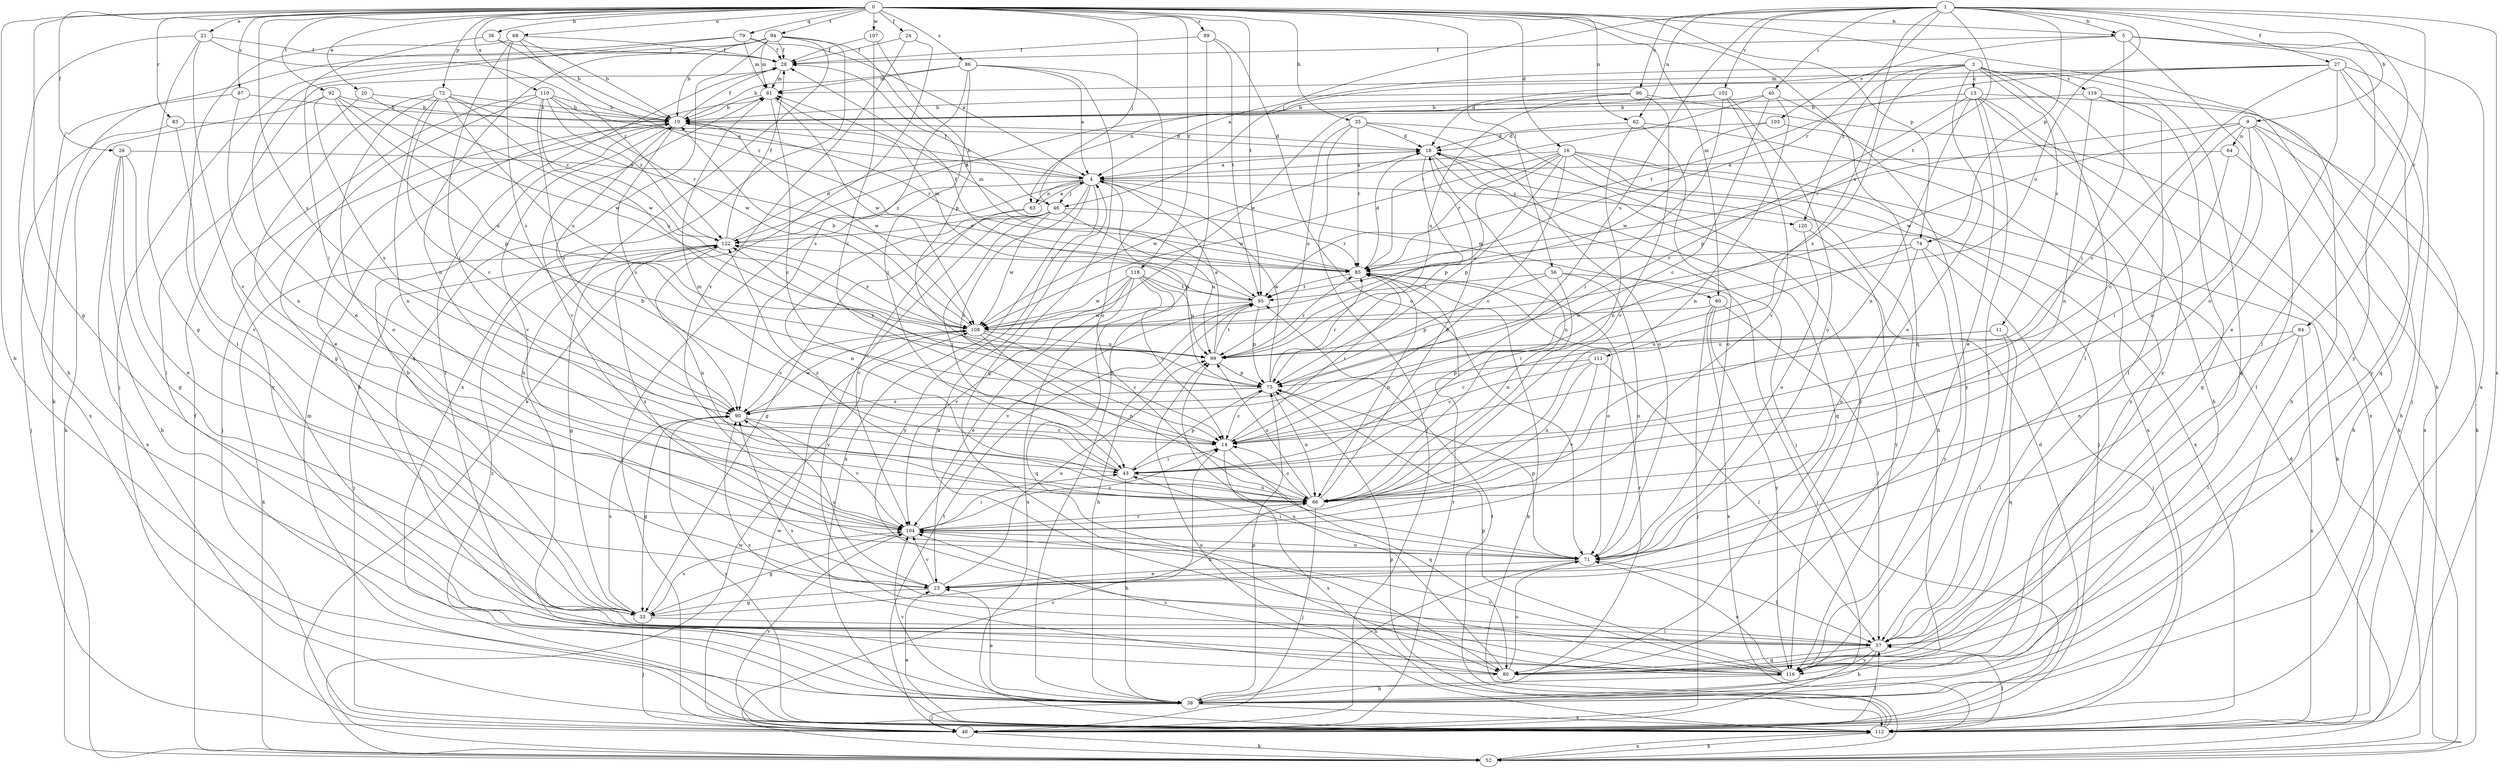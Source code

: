 strict digraph  {
0;
1;
3;
4;
5;
9;
10;
11;
13;
14;
16;
18;
20;
21;
23;
24;
26;
27;
28;
33;
35;
36;
38;
40;
43;
46;
48;
52;
56;
57;
60;
61;
62;
63;
64;
66;
68;
71;
72;
74;
75;
79;
80;
83;
84;
85;
86;
87;
89;
90;
92;
94;
95;
96;
99;
102;
103;
104;
107;
108;
110;
111;
112;
116;
118;
119;
120;
122;
0 -> 5  [label=b];
0 -> 16  [label=d];
0 -> 20  [label=e];
0 -> 21  [label=e];
0 -> 24  [label=f];
0 -> 26  [label=f];
0 -> 33  [label=g];
0 -> 35  [label=h];
0 -> 36  [label=h];
0 -> 38  [label=h];
0 -> 46  [label=j];
0 -> 52  [label=k];
0 -> 56  [label=l];
0 -> 60  [label=m];
0 -> 62  [label=n];
0 -> 68  [label=o];
0 -> 72  [label=p];
0 -> 74  [label=p];
0 -> 79  [label=q];
0 -> 80  [label=q];
0 -> 83  [label=r];
0 -> 86  [label=s];
0 -> 87  [label=s];
0 -> 89  [label=s];
0 -> 90  [label=s];
0 -> 92  [label=t];
0 -> 94  [label=t];
0 -> 95  [label=t];
0 -> 107  [label=w];
0 -> 110  [label=x];
0 -> 118  [label=z];
1 -> 5  [label=b];
1 -> 9  [label=b];
1 -> 27  [label=f];
1 -> 40  [label=i];
1 -> 46  [label=j];
1 -> 62  [label=n];
1 -> 74  [label=p];
1 -> 84  [label=r];
1 -> 85  [label=r];
1 -> 90  [label=s];
1 -> 95  [label=t];
1 -> 96  [label=u];
1 -> 99  [label=u];
1 -> 102  [label=v];
1 -> 111  [label=x];
1 -> 112  [label=x];
3 -> 4  [label=a];
3 -> 11  [label=c];
3 -> 13  [label=c];
3 -> 23  [label=e];
3 -> 57  [label=l];
3 -> 63  [label=n];
3 -> 80  [label=q];
3 -> 90  [label=s];
3 -> 116  [label=y];
3 -> 119  [label=z];
3 -> 120  [label=z];
4 -> 10  [label=b];
4 -> 14  [label=c];
4 -> 46  [label=j];
4 -> 48  [label=j];
4 -> 60  [label=m];
4 -> 63  [label=n];
4 -> 75  [label=p];
4 -> 112  [label=x];
4 -> 116  [label=y];
4 -> 120  [label=z];
4 -> 122  [label=z];
5 -> 28  [label=f];
5 -> 43  [label=i];
5 -> 57  [label=l];
5 -> 71  [label=o];
5 -> 103  [label=v];
5 -> 112  [label=x];
5 -> 116  [label=y];
9 -> 14  [label=c];
9 -> 38  [label=h];
9 -> 57  [label=l];
9 -> 64  [label=n];
9 -> 66  [label=n];
9 -> 85  [label=r];
9 -> 108  [label=w];
9 -> 112  [label=x];
10 -> 18  [label=d];
10 -> 28  [label=f];
10 -> 48  [label=j];
10 -> 85  [label=r];
10 -> 90  [label=s];
10 -> 104  [label=v];
10 -> 108  [label=w];
11 -> 14  [label=c];
11 -> 57  [label=l];
11 -> 80  [label=q];
11 -> 99  [label=u];
13 -> 10  [label=b];
13 -> 23  [label=e];
13 -> 38  [label=h];
13 -> 52  [label=k];
13 -> 57  [label=l];
13 -> 66  [label=n];
13 -> 75  [label=p];
13 -> 112  [label=x];
14 -> 43  [label=i];
14 -> 80  [label=q];
14 -> 85  [label=r];
14 -> 112  [label=x];
16 -> 4  [label=a];
16 -> 14  [label=c];
16 -> 38  [label=h];
16 -> 48  [label=j];
16 -> 52  [label=k];
16 -> 75  [label=p];
16 -> 85  [label=r];
16 -> 99  [label=u];
16 -> 108  [label=w];
16 -> 112  [label=x];
18 -> 4  [label=a];
18 -> 48  [label=j];
18 -> 66  [label=n];
18 -> 75  [label=p];
18 -> 80  [label=q];
18 -> 108  [label=w];
20 -> 10  [label=b];
20 -> 57  [label=l];
20 -> 108  [label=w];
21 -> 28  [label=f];
21 -> 33  [label=g];
21 -> 38  [label=h];
21 -> 104  [label=v];
21 -> 122  [label=z];
23 -> 33  [label=g];
23 -> 90  [label=s];
23 -> 99  [label=u];
23 -> 104  [label=v];
24 -> 28  [label=f];
24 -> 52  [label=k];
24 -> 104  [label=v];
26 -> 4  [label=a];
26 -> 23  [label=e];
26 -> 33  [label=g];
26 -> 38  [label=h];
26 -> 112  [label=x];
27 -> 14  [label=c];
27 -> 18  [label=d];
27 -> 23  [label=e];
27 -> 48  [label=j];
27 -> 61  [label=m];
27 -> 80  [label=q];
27 -> 95  [label=t];
27 -> 116  [label=y];
28 -> 61  [label=m];
33 -> 10  [label=b];
33 -> 48  [label=j];
33 -> 57  [label=l];
33 -> 66  [label=n];
33 -> 90  [label=s];
33 -> 104  [label=v];
35 -> 18  [label=d];
35 -> 48  [label=j];
35 -> 71  [label=o];
35 -> 85  [label=r];
35 -> 99  [label=u];
35 -> 116  [label=y];
36 -> 10  [label=b];
36 -> 28  [label=f];
36 -> 43  [label=i];
38 -> 23  [label=e];
38 -> 48  [label=j];
38 -> 75  [label=p];
38 -> 85  [label=r];
38 -> 104  [label=v];
38 -> 112  [label=x];
38 -> 122  [label=z];
40 -> 10  [label=b];
40 -> 14  [label=c];
40 -> 66  [label=n];
40 -> 85  [label=r];
40 -> 116  [label=y];
43 -> 10  [label=b];
43 -> 38  [label=h];
43 -> 61  [label=m];
43 -> 66  [label=n];
43 -> 75  [label=p];
46 -> 28  [label=f];
46 -> 33  [label=g];
46 -> 43  [label=i];
46 -> 85  [label=r];
46 -> 99  [label=u];
46 -> 108  [label=w];
46 -> 116  [label=y];
46 -> 122  [label=z];
48 -> 18  [label=d];
48 -> 52  [label=k];
48 -> 57  [label=l];
48 -> 85  [label=r];
48 -> 95  [label=t];
48 -> 104  [label=v];
48 -> 108  [label=w];
52 -> 14  [label=c];
52 -> 18  [label=d];
52 -> 28  [label=f];
52 -> 108  [label=w];
52 -> 112  [label=x];
56 -> 48  [label=j];
56 -> 66  [label=n];
56 -> 71  [label=o];
56 -> 75  [label=p];
56 -> 95  [label=t];
57 -> 10  [label=b];
57 -> 38  [label=h];
57 -> 80  [label=q];
57 -> 90  [label=s];
57 -> 116  [label=y];
60 -> 48  [label=j];
60 -> 57  [label=l];
60 -> 108  [label=w];
60 -> 112  [label=x];
60 -> 116  [label=y];
61 -> 10  [label=b];
61 -> 14  [label=c];
61 -> 104  [label=v];
61 -> 108  [label=w];
62 -> 18  [label=d];
62 -> 66  [label=n];
62 -> 71  [label=o];
62 -> 112  [label=x];
63 -> 4  [label=a];
63 -> 66  [label=n];
63 -> 104  [label=v];
64 -> 4  [label=a];
64 -> 38  [label=h];
64 -> 43  [label=i];
66 -> 14  [label=c];
66 -> 18  [label=d];
66 -> 48  [label=j];
66 -> 99  [label=u];
66 -> 104  [label=v];
66 -> 122  [label=z];
68 -> 10  [label=b];
68 -> 28  [label=f];
68 -> 43  [label=i];
68 -> 57  [label=l];
68 -> 85  [label=r];
68 -> 90  [label=s];
71 -> 23  [label=e];
71 -> 38  [label=h];
71 -> 43  [label=i];
71 -> 57  [label=l];
71 -> 75  [label=p];
71 -> 122  [label=z];
72 -> 10  [label=b];
72 -> 14  [label=c];
72 -> 23  [label=e];
72 -> 66  [label=n];
72 -> 71  [label=o];
72 -> 85  [label=r];
72 -> 99  [label=u];
72 -> 122  [label=z];
74 -> 43  [label=i];
74 -> 48  [label=j];
74 -> 71  [label=o];
74 -> 85  [label=r];
74 -> 116  [label=y];
75 -> 4  [label=a];
75 -> 14  [label=c];
75 -> 66  [label=n];
75 -> 85  [label=r];
75 -> 90  [label=s];
75 -> 122  [label=z];
79 -> 4  [label=a];
79 -> 23  [label=e];
79 -> 28  [label=f];
79 -> 52  [label=k];
79 -> 61  [label=m];
80 -> 71  [label=o];
80 -> 90  [label=s];
80 -> 99  [label=u];
80 -> 104  [label=v];
83 -> 18  [label=d];
83 -> 48  [label=j];
83 -> 104  [label=v];
84 -> 57  [label=l];
84 -> 66  [label=n];
84 -> 99  [label=u];
84 -> 112  [label=x];
85 -> 18  [label=d];
85 -> 52  [label=k];
85 -> 61  [label=m];
85 -> 66  [label=n];
85 -> 71  [label=o];
85 -> 95  [label=t];
86 -> 4  [label=a];
86 -> 10  [label=b];
86 -> 43  [label=i];
86 -> 61  [label=m];
86 -> 71  [label=o];
86 -> 80  [label=q];
86 -> 90  [label=s];
87 -> 10  [label=b];
87 -> 66  [label=n];
87 -> 112  [label=x];
89 -> 28  [label=f];
89 -> 38  [label=h];
89 -> 71  [label=o];
89 -> 95  [label=t];
90 -> 14  [label=c];
90 -> 33  [label=g];
90 -> 104  [label=v];
90 -> 108  [label=w];
92 -> 10  [label=b];
92 -> 52  [label=k];
92 -> 75  [label=p];
92 -> 90  [label=s];
92 -> 99  [label=u];
92 -> 108  [label=w];
94 -> 10  [label=b];
94 -> 28  [label=f];
94 -> 38  [label=h];
94 -> 48  [label=j];
94 -> 61  [label=m];
94 -> 66  [label=n];
94 -> 80  [label=q];
94 -> 95  [label=t];
94 -> 112  [label=x];
95 -> 28  [label=f];
95 -> 38  [label=h];
95 -> 61  [label=m];
95 -> 75  [label=p];
95 -> 104  [label=v];
95 -> 108  [label=w];
96 -> 10  [label=b];
96 -> 52  [label=k];
96 -> 99  [label=u];
96 -> 104  [label=v];
96 -> 108  [label=w];
99 -> 4  [label=a];
99 -> 75  [label=p];
99 -> 85  [label=r];
99 -> 95  [label=t];
102 -> 10  [label=b];
102 -> 43  [label=i];
102 -> 71  [label=o];
102 -> 104  [label=v];
102 -> 122  [label=z];
103 -> 18  [label=d];
103 -> 108  [label=w];
103 -> 116  [label=y];
104 -> 14  [label=c];
104 -> 33  [label=g];
104 -> 43  [label=i];
104 -> 71  [label=o];
107 -> 14  [label=c];
107 -> 28  [label=f];
107 -> 75  [label=p];
108 -> 10  [label=b];
108 -> 14  [label=c];
108 -> 66  [label=n];
108 -> 90  [label=s];
108 -> 99  [label=u];
108 -> 122  [label=z];
110 -> 4  [label=a];
110 -> 10  [label=b];
110 -> 33  [label=g];
110 -> 90  [label=s];
110 -> 99  [label=u];
110 -> 108  [label=w];
110 -> 116  [label=y];
110 -> 122  [label=z];
111 -> 14  [label=c];
111 -> 57  [label=l];
111 -> 66  [label=n];
111 -> 75  [label=p];
111 -> 104  [label=v];
112 -> 23  [label=e];
112 -> 52  [label=k];
112 -> 57  [label=l];
112 -> 61  [label=m];
112 -> 75  [label=p];
112 -> 90  [label=s];
112 -> 95  [label=t];
112 -> 99  [label=u];
116 -> 4  [label=a];
116 -> 28  [label=f];
116 -> 38  [label=h];
116 -> 71  [label=o];
116 -> 75  [label=p];
116 -> 104  [label=v];
118 -> 14  [label=c];
118 -> 23  [label=e];
118 -> 80  [label=q];
118 -> 95  [label=t];
118 -> 99  [label=u];
118 -> 104  [label=v];
118 -> 108  [label=w];
118 -> 112  [label=x];
119 -> 10  [label=b];
119 -> 38  [label=h];
119 -> 57  [label=l];
119 -> 66  [label=n];
119 -> 80  [label=q];
120 -> 71  [label=o];
120 -> 116  [label=y];
122 -> 18  [label=d];
122 -> 28  [label=f];
122 -> 33  [label=g];
122 -> 48  [label=j];
122 -> 52  [label=k];
122 -> 66  [label=n];
122 -> 85  [label=r];
}
